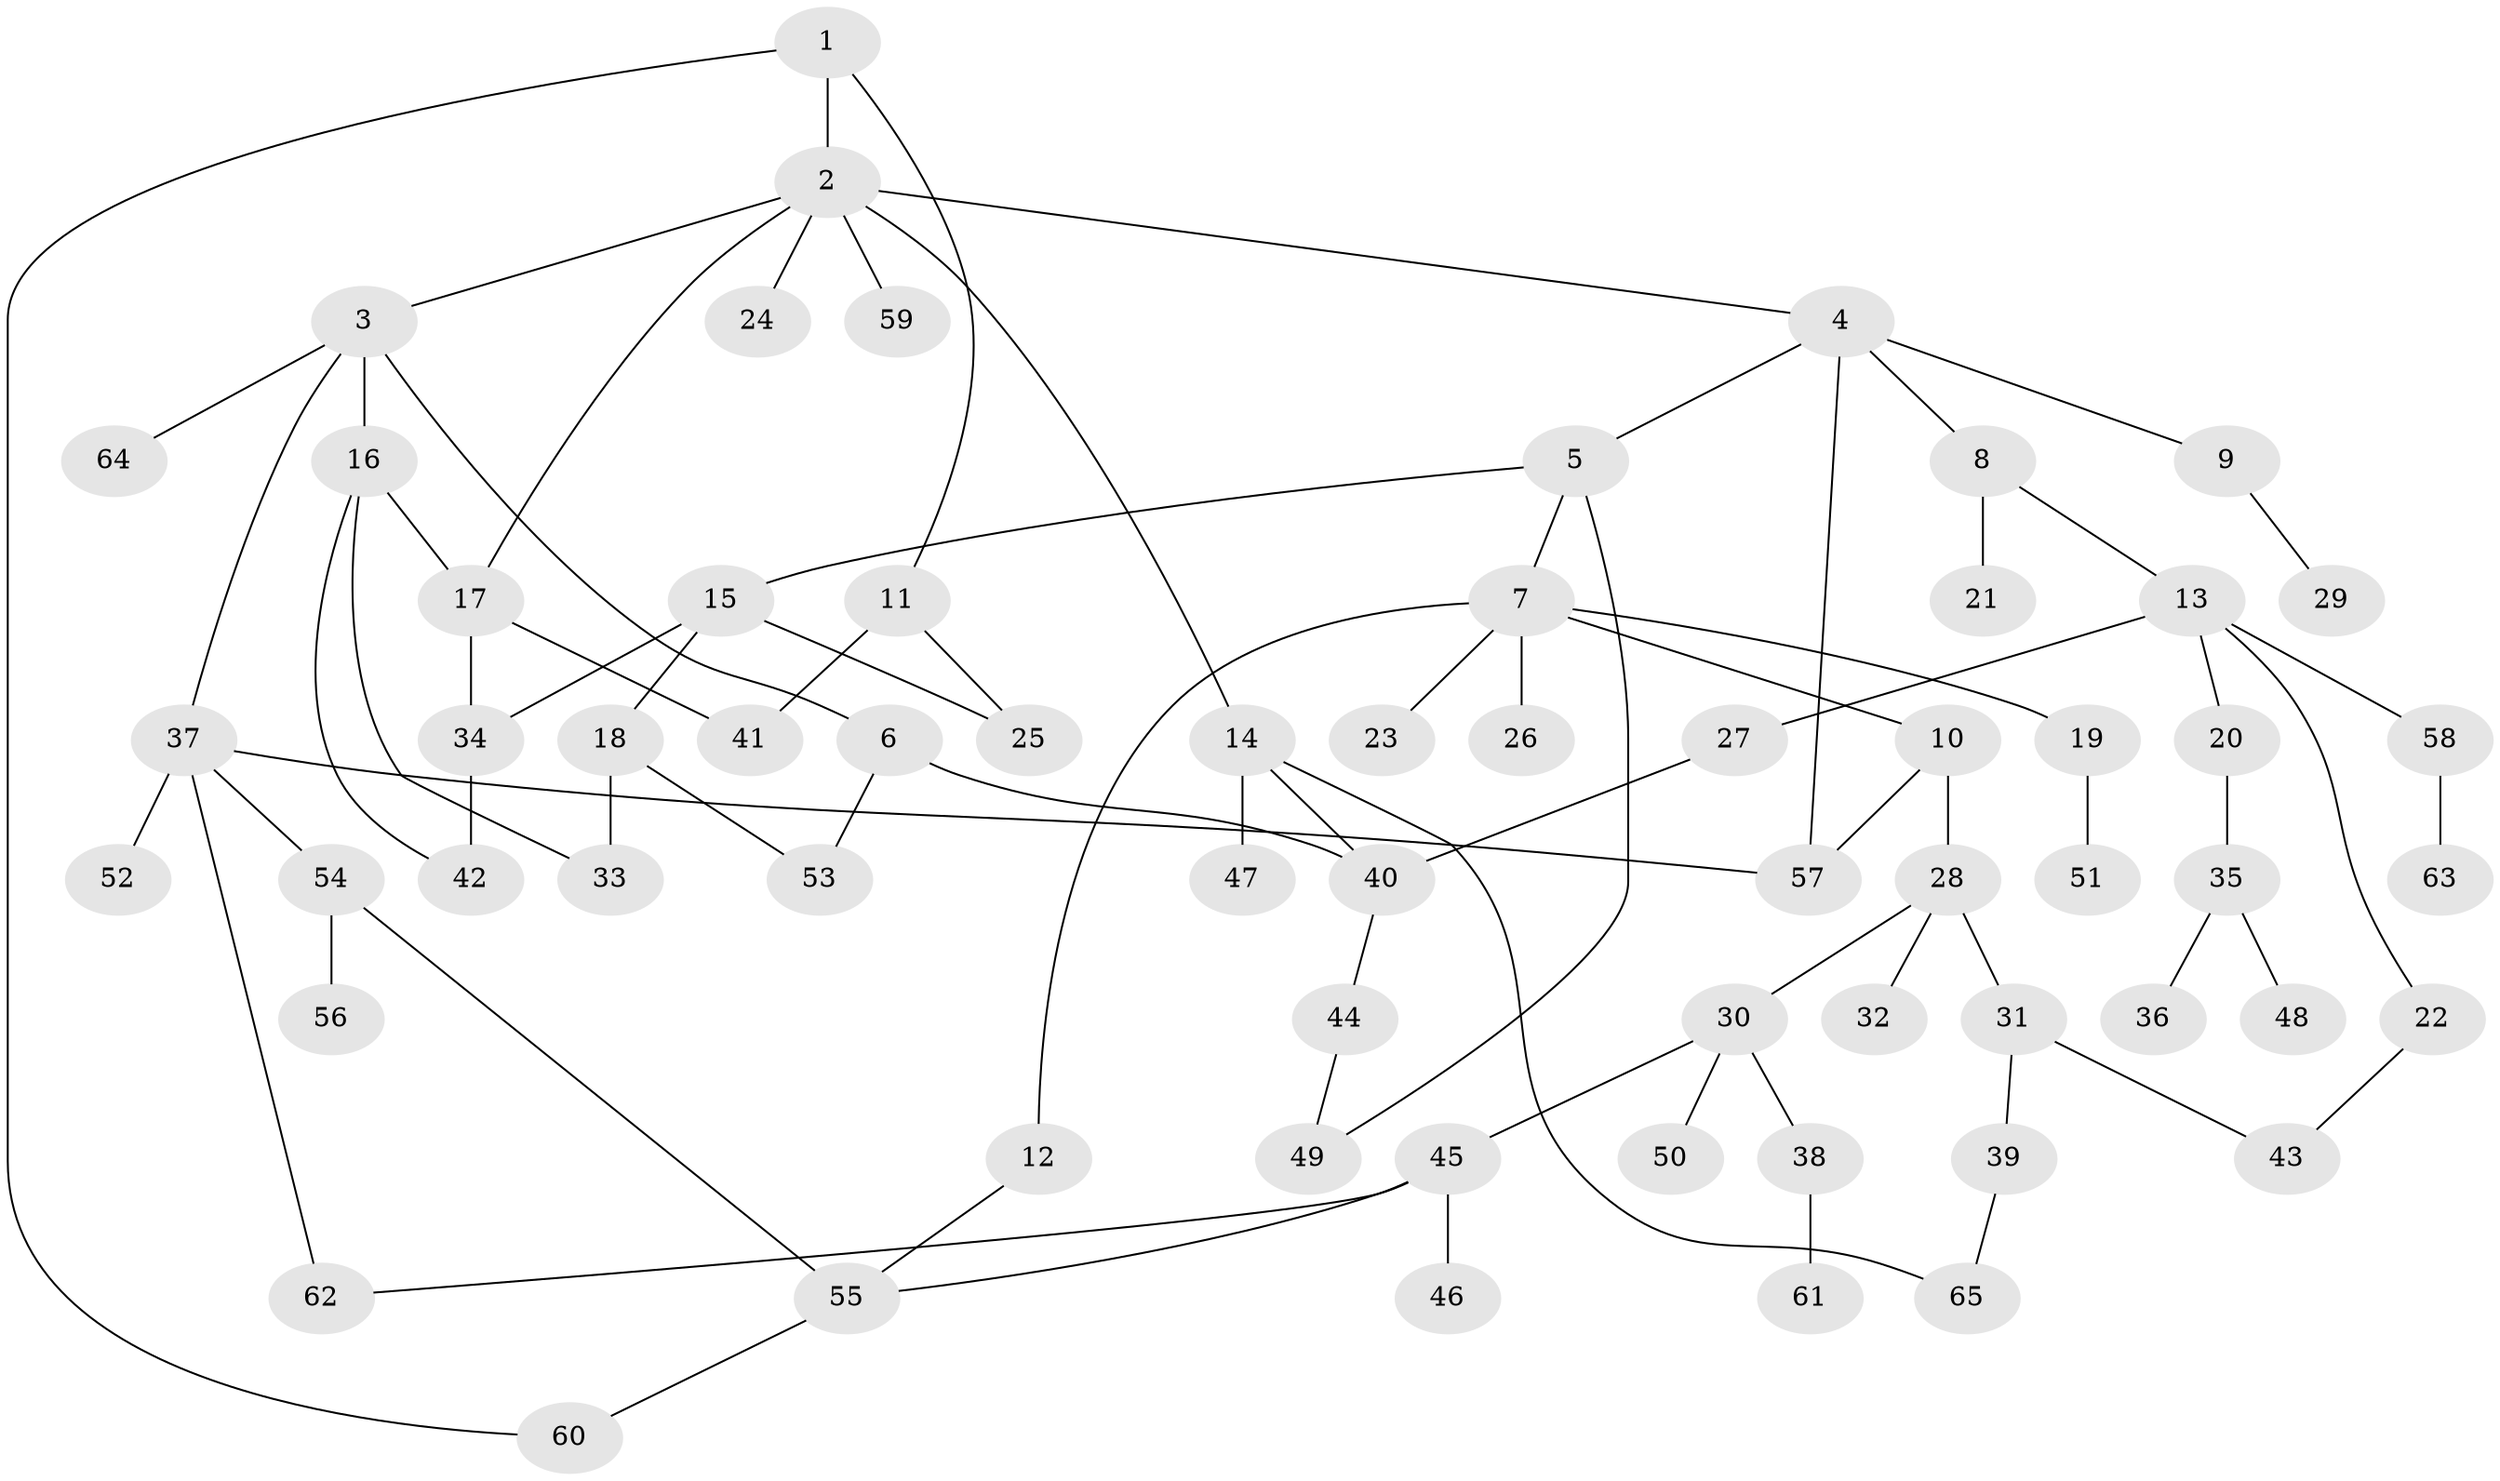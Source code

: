 // coarse degree distribution, {3: 0.15384615384615385, 6: 0.07692307692307693, 4: 0.20512820512820512, 7: 0.02564102564102564, 5: 0.05128205128205128, 2: 0.20512820512820512, 1: 0.28205128205128205}
// Generated by graph-tools (version 1.1) at 2025/51/02/27/25 19:51:37]
// undirected, 65 vertices, 82 edges
graph export_dot {
graph [start="1"]
  node [color=gray90,style=filled];
  1;
  2;
  3;
  4;
  5;
  6;
  7;
  8;
  9;
  10;
  11;
  12;
  13;
  14;
  15;
  16;
  17;
  18;
  19;
  20;
  21;
  22;
  23;
  24;
  25;
  26;
  27;
  28;
  29;
  30;
  31;
  32;
  33;
  34;
  35;
  36;
  37;
  38;
  39;
  40;
  41;
  42;
  43;
  44;
  45;
  46;
  47;
  48;
  49;
  50;
  51;
  52;
  53;
  54;
  55;
  56;
  57;
  58;
  59;
  60;
  61;
  62;
  63;
  64;
  65;
  1 -- 2;
  1 -- 11;
  1 -- 60;
  2 -- 3;
  2 -- 4;
  2 -- 14;
  2 -- 24;
  2 -- 59;
  2 -- 17;
  3 -- 6;
  3 -- 16;
  3 -- 37;
  3 -- 64;
  4 -- 5;
  4 -- 8;
  4 -- 9;
  4 -- 57;
  5 -- 7;
  5 -- 15;
  5 -- 49;
  6 -- 40;
  6 -- 53;
  7 -- 10;
  7 -- 12;
  7 -- 19;
  7 -- 23;
  7 -- 26;
  8 -- 13;
  8 -- 21;
  9 -- 29;
  10 -- 28;
  10 -- 57;
  11 -- 25;
  11 -- 41;
  12 -- 55;
  13 -- 20;
  13 -- 22;
  13 -- 27;
  13 -- 58;
  14 -- 47;
  14 -- 65;
  14 -- 40;
  15 -- 18;
  15 -- 34;
  15 -- 25;
  16 -- 17;
  16 -- 33;
  16 -- 42;
  17 -- 34;
  17 -- 41;
  18 -- 53;
  18 -- 33;
  19 -- 51;
  20 -- 35;
  22 -- 43;
  27 -- 40;
  28 -- 30;
  28 -- 31;
  28 -- 32;
  30 -- 38;
  30 -- 45;
  30 -- 50;
  31 -- 39;
  31 -- 43;
  34 -- 42;
  35 -- 36;
  35 -- 48;
  37 -- 52;
  37 -- 54;
  37 -- 62;
  37 -- 57;
  38 -- 61;
  39 -- 65;
  40 -- 44;
  44 -- 49;
  45 -- 46;
  45 -- 62;
  45 -- 55;
  54 -- 55;
  54 -- 56;
  55 -- 60;
  58 -- 63;
}
